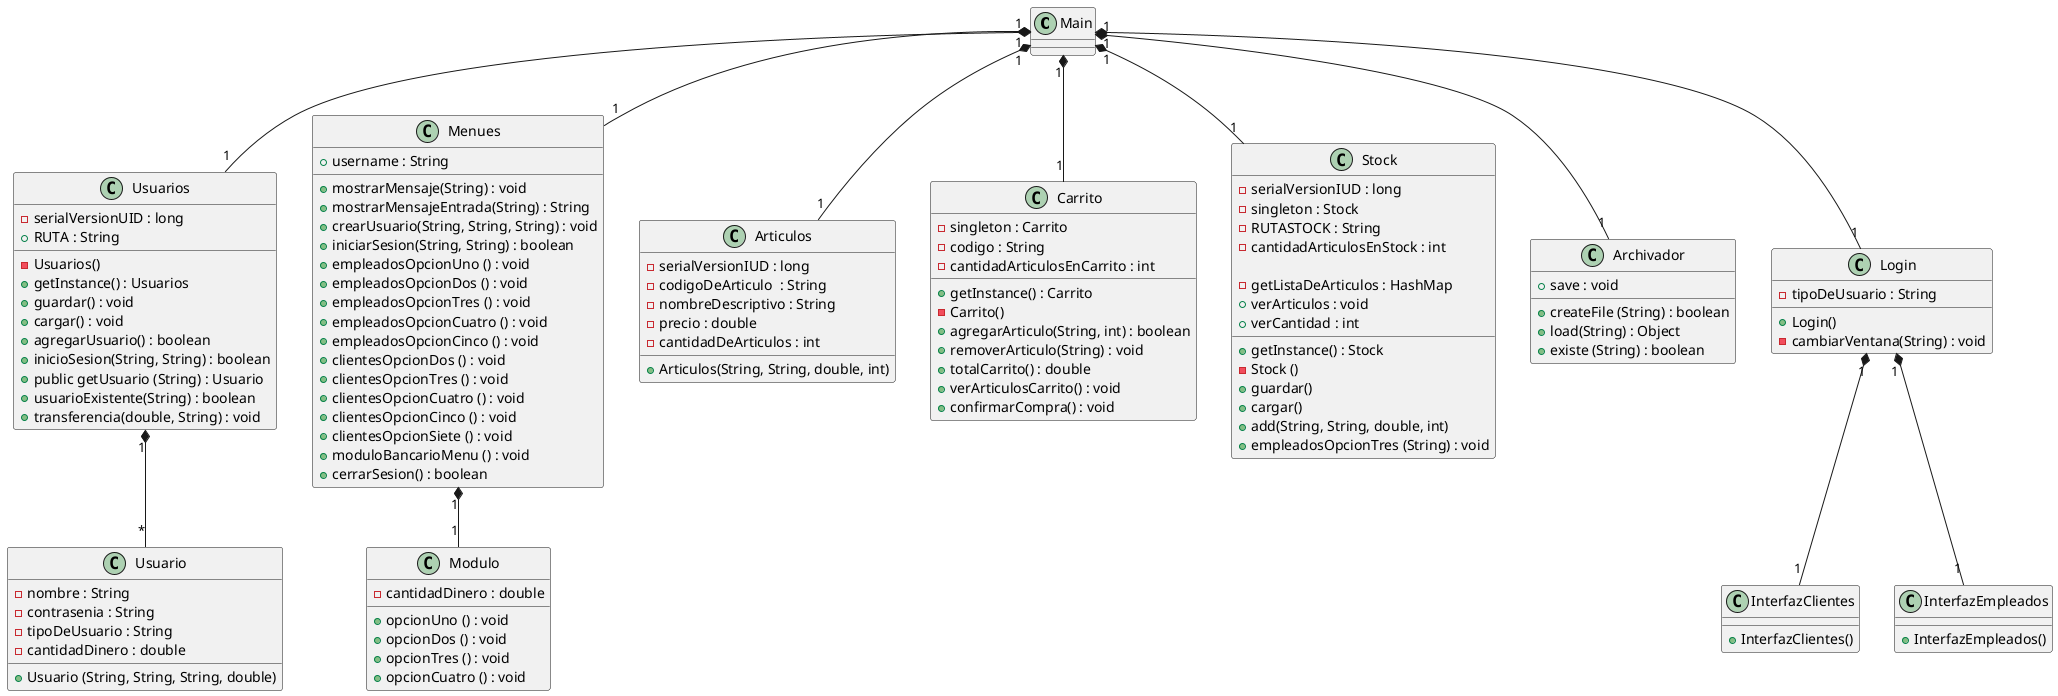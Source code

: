 @startuml GestorDeVentas

class Main{

}

class Usuarios{
    - serialVersionUID : long
    + RUTA : String

    - Usuarios()
    + getInstance() : Usuarios
    + guardar() : void
    + cargar() : void
    + agregarUsuario() : boolean
    + inicioSesion(String, String) : boolean
    + public getUsuario (String) : Usuario
    + usuarioExistente(String) : boolean
    + transferencia(double, String) : void

}

class Usuario{
    - nombre : String
	- contrasenia : String
	- tipoDeUsuario : String
	- cantidadDinero : double

    + Usuario (String, String, String, double)
}

class Menues{
     + username : String
     
     + mostrarMensaje(String) : void
     + mostrarMensajeEntrada(String) : String
     + crearUsuario(String, String, String) : void
     + iniciarSesion(String, String) : boolean
     + empleadosOpcionUno () : void
     + empleadosOpcionDos () : void
     + empleadosOpcionTres () : void
     + empleadosOpcionCuatro () : void
     + empleadosOpcionCinco () : void
     + clientesOpcionDos () : void
     + clientesOpcionTres () : void
     + clientesOpcionCuatro () : void
     + clientesOpcionCinco () : void
     + clientesOpcionSiete () : void
     + moduloBancarioMenu () : void
     + cerrarSesion() : boolean
}

class Modulo{
    - cantidadDinero : double

    + opcionUno () : void
    + opcionDos () : void
    + opcionTres () : void
    + opcionCuatro () : void
}

class Articulos {
    - serialVersionIUD : long
    - codigoDeArticulo  : String
    - nombreDescriptivo : String
    - precio : double
    - cantidadDeArticulos : int

    + Articulos(String, String, double, int)

}

class Carrito{
    - singleton : Carrito
    - codigo : String
    - cantidadArticulosEnCarrito : int

    + getInstance() : Carrito
    - Carrito()
    + agregarArticulo(String, int) : boolean
    + removerArticulo(String) : void
    + totalCarrito() : double
    + verArticulosCarrito() : void
    + confirmarCompra() : void
}

class Stock {
    - serialVersionIUD : long
    - singleton : Stock
    - RUTASTOCK : String
    - cantidadArticulosEnStock : int

    + getInstance() : Stock
    - Stock ()
    + guardar()
    + cargar()
    - getListaDeArticulos : HashMap
    + add(String, String, double, int)
    + verArticulos : void
    + verCantidad : int
    + empleadosOpcionTres (String) : void
}

class Archivador {
    + createFile (String) : boolean
    + load(String) : Object
    + save : void
    + existe (String) : boolean
}

class Login{
    - tipoDeUsuario : String

    + Login()
    - cambiarVentana(String) : void
}

class InterfazClientes{
    + InterfazClientes()
}

class InterfazEmpleados{
    + InterfazEmpleados()
}

Main "1" *-- "1" Articulos
Main "1" *-- "1" Carrito
Main "1" *-- "1" Stock
Main "1" *-- "1" Usuarios
Main "1" *-- "1" Menues
Main "1" *-- "1" Login
Main "1" *-- "1" Archivador
Usuarios "1" *-- "*" Usuario
Menues "1" *-- "1" Modulo
Login "1" *-- "1" InterfazClientes
Login "1" *-- "1"  InterfazEmpleados
@enduml